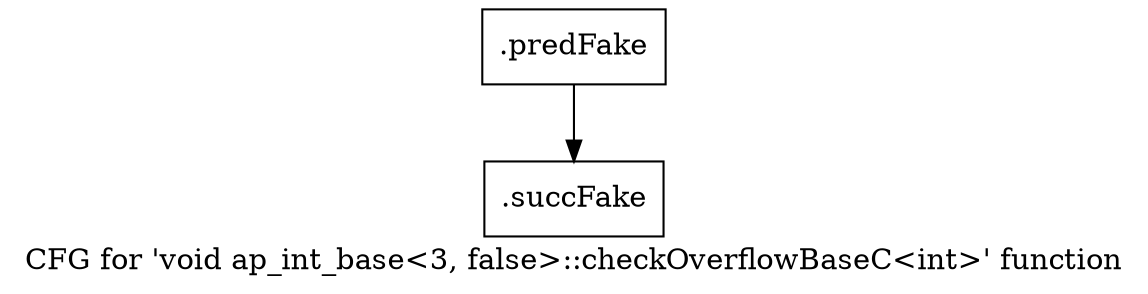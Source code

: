 digraph "CFG for 'void ap_int_base\<3, false\>::checkOverflowBaseC\<int\>' function" {
	label="CFG for 'void ap_int_base\<3, false\>::checkOverflowBaseC\<int\>' function";

	Node0x5da6430 [shape=record,filename="",linenumber="",label="{.predFake}"];
	Node0x5da6430 -> Node0x60d0c20[ callList="" memoryops="" filename="/mnt/xilinx/Vitis_HLS/2021.2/include/ap_int_base.h" execusionnum="1"];
	Node0x60d0c20 [shape=record,filename="/mnt/xilinx/Vitis_HLS/2021.2/include/ap_int_base.h",linenumber="802",label="{.succFake}"];
}
